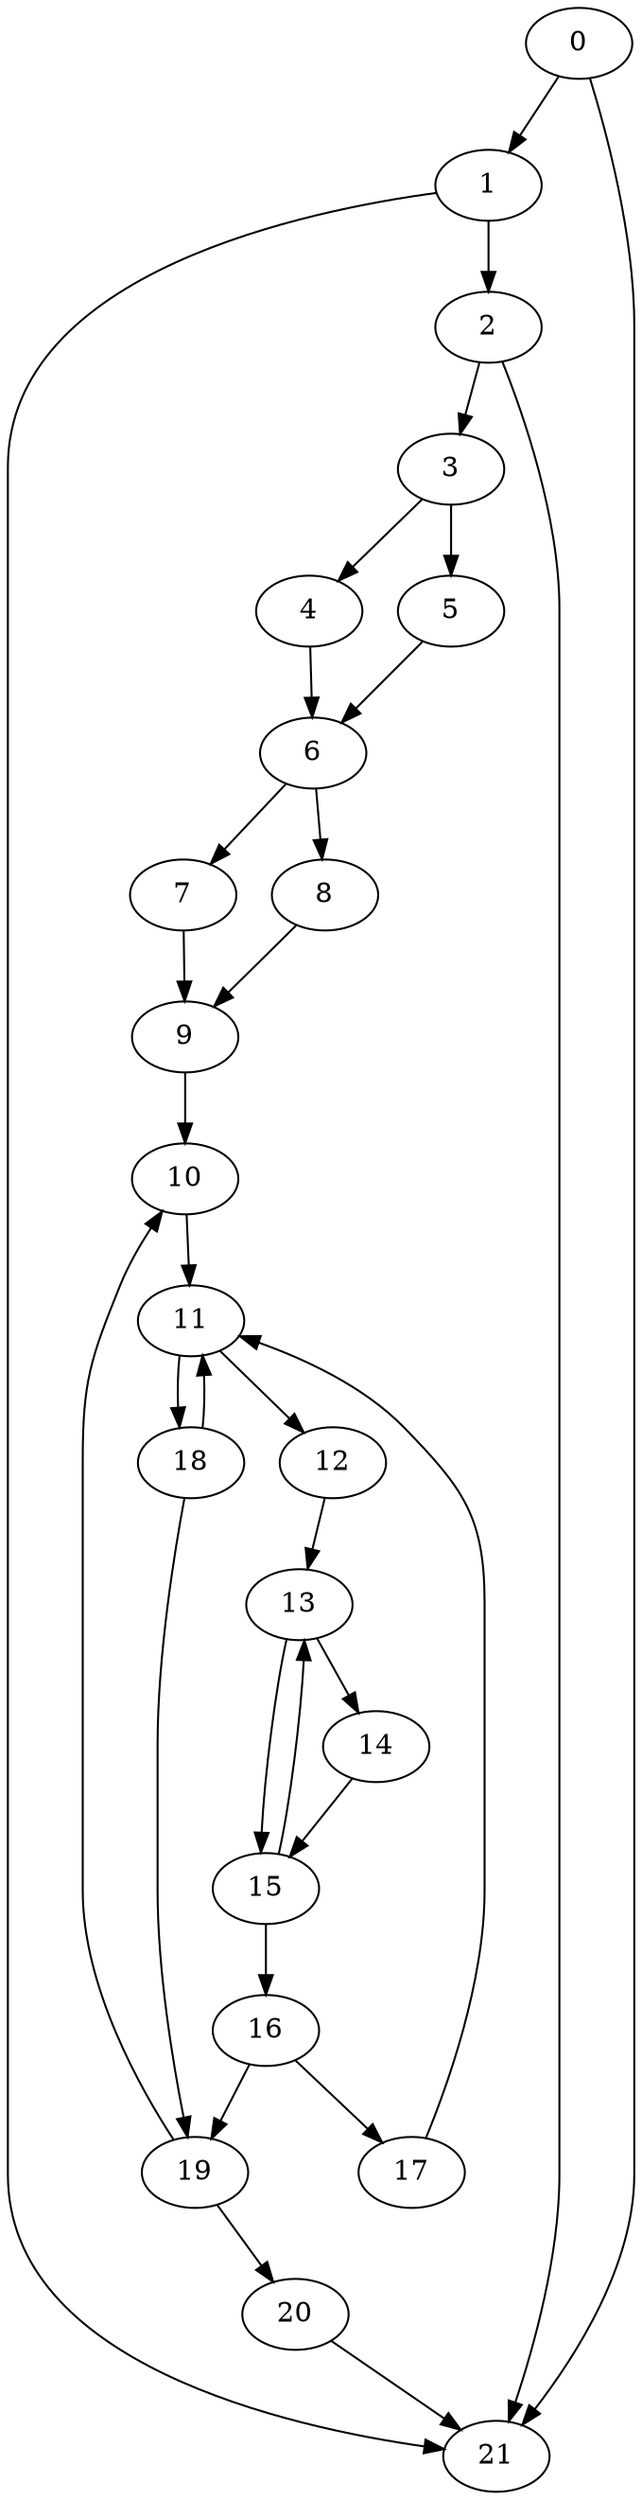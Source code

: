 digraph {
	0
	1
	2
	3
	4
	5
	6
	7
	8
	9
	10
	11
	12
	13
	14
	15
	16
	17
	18
	19
	20
	21
	2 -> 3
	6 -> 8
	7 -> 9
	8 -> 9
	11 -> 12
	4 -> 6
	5 -> 6
	10 -> 11
	17 -> 11
	18 -> 11
	13 -> 15
	14 -> 15
	16 -> 17
	1 -> 21
	2 -> 21
	20 -> 21
	0 -> 21
	3 -> 5
	15 -> 16
	11 -> 18
	6 -> 7
	1 -> 2
	3 -> 4
	9 -> 10
	19 -> 10
	12 -> 13
	15 -> 13
	13 -> 14
	18 -> 19
	16 -> 19
	19 -> 20
	0 -> 1
}
